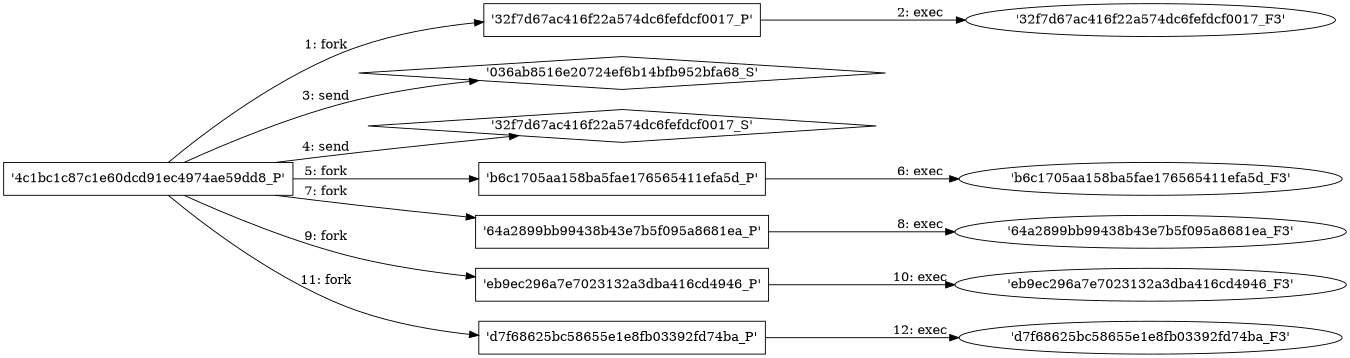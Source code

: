 digraph "D:\Learning\Paper\apt\基于CTI的攻击预警\Dataset\攻击图\ASGfromALLCTI\Microsoft’s Cyber Defense Operations Center shares best practices.dot" {
rankdir="LR"
size="9"
fixedsize="false"
splines="true"
nodesep=0.3
ranksep=0
fontsize=10
overlap="scalexy"
engine= "neato"
	"'4c1bc1c87c1e60dcd91ec4974ae59dd8_P'" [node_type=Process shape=box]
	"'32f7d67ac416f22a574dc6fefdcf0017_P'" [node_type=Process shape=box]
	"'4c1bc1c87c1e60dcd91ec4974ae59dd8_P'" -> "'32f7d67ac416f22a574dc6fefdcf0017_P'" [label="1: fork"]
	"'32f7d67ac416f22a574dc6fefdcf0017_P'" [node_type=Process shape=box]
	"'32f7d67ac416f22a574dc6fefdcf0017_F3'" [node_type=File shape=ellipse]
	"'32f7d67ac416f22a574dc6fefdcf0017_P'" -> "'32f7d67ac416f22a574dc6fefdcf0017_F3'" [label="2: exec"]
	"'036ab8516e20724ef6b14bfb952bfa68_S'" [node_type=Socket shape=diamond]
	"'4c1bc1c87c1e60dcd91ec4974ae59dd8_P'" [node_type=Process shape=box]
	"'4c1bc1c87c1e60dcd91ec4974ae59dd8_P'" -> "'036ab8516e20724ef6b14bfb952bfa68_S'" [label="3: send"]
	"'32f7d67ac416f22a574dc6fefdcf0017_S'" [node_type=Socket shape=diamond]
	"'4c1bc1c87c1e60dcd91ec4974ae59dd8_P'" [node_type=Process shape=box]
	"'4c1bc1c87c1e60dcd91ec4974ae59dd8_P'" -> "'32f7d67ac416f22a574dc6fefdcf0017_S'" [label="4: send"]
	"'4c1bc1c87c1e60dcd91ec4974ae59dd8_P'" [node_type=Process shape=box]
	"'b6c1705aa158ba5fae176565411efa5d_P'" [node_type=Process shape=box]
	"'4c1bc1c87c1e60dcd91ec4974ae59dd8_P'" -> "'b6c1705aa158ba5fae176565411efa5d_P'" [label="5: fork"]
	"'b6c1705aa158ba5fae176565411efa5d_P'" [node_type=Process shape=box]
	"'b6c1705aa158ba5fae176565411efa5d_F3'" [node_type=File shape=ellipse]
	"'b6c1705aa158ba5fae176565411efa5d_P'" -> "'b6c1705aa158ba5fae176565411efa5d_F3'" [label="6: exec"]
	"'4c1bc1c87c1e60dcd91ec4974ae59dd8_P'" [node_type=Process shape=box]
	"'64a2899bb99438b43e7b5f095a8681ea_P'" [node_type=Process shape=box]
	"'4c1bc1c87c1e60dcd91ec4974ae59dd8_P'" -> "'64a2899bb99438b43e7b5f095a8681ea_P'" [label="7: fork"]
	"'64a2899bb99438b43e7b5f095a8681ea_P'" [node_type=Process shape=box]
	"'64a2899bb99438b43e7b5f095a8681ea_F3'" [node_type=File shape=ellipse]
	"'64a2899bb99438b43e7b5f095a8681ea_P'" -> "'64a2899bb99438b43e7b5f095a8681ea_F3'" [label="8: exec"]
	"'4c1bc1c87c1e60dcd91ec4974ae59dd8_P'" [node_type=Process shape=box]
	"'eb9ec296a7e7023132a3dba416cd4946_P'" [node_type=Process shape=box]
	"'4c1bc1c87c1e60dcd91ec4974ae59dd8_P'" -> "'eb9ec296a7e7023132a3dba416cd4946_P'" [label="9: fork"]
	"'eb9ec296a7e7023132a3dba416cd4946_P'" [node_type=Process shape=box]
	"'eb9ec296a7e7023132a3dba416cd4946_F3'" [node_type=File shape=ellipse]
	"'eb9ec296a7e7023132a3dba416cd4946_P'" -> "'eb9ec296a7e7023132a3dba416cd4946_F3'" [label="10: exec"]
	"'4c1bc1c87c1e60dcd91ec4974ae59dd8_P'" [node_type=Process shape=box]
	"'d7f68625bc58655e1e8fb03392fd74ba_P'" [node_type=Process shape=box]
	"'4c1bc1c87c1e60dcd91ec4974ae59dd8_P'" -> "'d7f68625bc58655e1e8fb03392fd74ba_P'" [label="11: fork"]
	"'d7f68625bc58655e1e8fb03392fd74ba_P'" [node_type=Process shape=box]
	"'d7f68625bc58655e1e8fb03392fd74ba_F3'" [node_type=File shape=ellipse]
	"'d7f68625bc58655e1e8fb03392fd74ba_P'" -> "'d7f68625bc58655e1e8fb03392fd74ba_F3'" [label="12: exec"]
}
